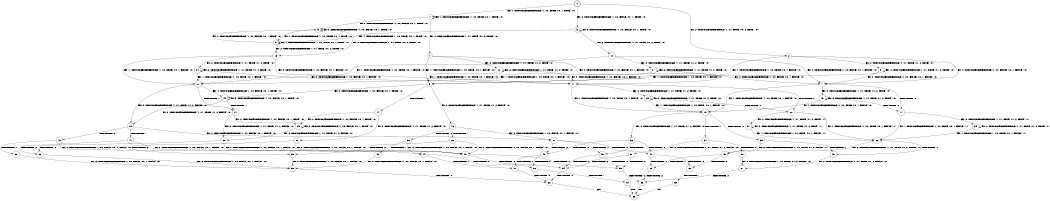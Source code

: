 digraph BCG {
size = "7, 10.5";
center = TRUE;
node [shape = circle];
0 [peripheries = 2];
0 -> 1 [label = "EX !1 !ATOMIC_EXCH_BRANCH (1, +0, TRUE, +0, 1, TRUE) !:0:"];
0 -> 2 [label = "EX !2 !ATOMIC_EXCH_BRANCH (1, +1, TRUE, +0, 2, TRUE) !:0:"];
0 -> 3 [label = "EX !0 !ATOMIC_EXCH_BRANCH (1, +0, FALSE, +0, 1, TRUE) !:0:"];
1 -> 4 [label = "EX !2 !ATOMIC_EXCH_BRANCH (1, +1, TRUE, +0, 2, TRUE) !:0:"];
1 -> 5 [label = "EX !0 !ATOMIC_EXCH_BRANCH (1, +0, FALSE, +0, 1, TRUE) !:0:"];
1 -> 1 [label = "EX !1 !ATOMIC_EXCH_BRANCH (1, +0, TRUE, +0, 1, TRUE) !:0:"];
2 -> 6 [label = "EX !1 !ATOMIC_EXCH_BRANCH (1, +0, TRUE, +0, 1, FALSE) !:0:"];
2 -> 7 [label = "EX !0 !ATOMIC_EXCH_BRANCH (1, +0, FALSE, +0, 1, FALSE) !:0:"];
2 -> 8 [label = "EX !2 !ATOMIC_EXCH_BRANCH (1, +1, TRUE, +1, 2, TRUE) !:0:"];
3 -> 9 [label = "EX !1 !ATOMIC_EXCH_BRANCH (1, +0, TRUE, +0, 1, TRUE) !:0:"];
3 -> 10 [label = "EX !2 !ATOMIC_EXCH_BRANCH (1, +1, TRUE, +0, 2, TRUE) !:0:"];
3 -> 3 [label = "EX !0 !ATOMIC_EXCH_BRANCH (1, +0, FALSE, +0, 1, TRUE) !:0:"];
4 -> 11 [label = "EX !0 !ATOMIC_EXCH_BRANCH (1, +0, FALSE, +0, 1, FALSE) !:0:"];
4 -> 12 [label = "EX !2 !ATOMIC_EXCH_BRANCH (1, +1, TRUE, +1, 2, TRUE) !:0:"];
4 -> 6 [label = "EX !1 !ATOMIC_EXCH_BRANCH (1, +0, TRUE, +0, 1, FALSE) !:0:"];
5 -> 13 [label = "EX !2 !ATOMIC_EXCH_BRANCH (1, +1, TRUE, +0, 2, TRUE) !:0:"];
5 -> 9 [label = "EX !1 !ATOMIC_EXCH_BRANCH (1, +0, TRUE, +0, 1, TRUE) !:0:"];
5 -> 5 [label = "EX !0 !ATOMIC_EXCH_BRANCH (1, +0, FALSE, +0, 1, TRUE) !:0:"];
6 -> 14 [label = "TERMINATE !1"];
6 -> 15 [label = "EX !0 !ATOMIC_EXCH_BRANCH (1, +0, FALSE, +0, 1, TRUE) !:0:"];
6 -> 16 [label = "EX !2 !ATOMIC_EXCH_BRANCH (1, +1, TRUE, +1, 2, FALSE) !:0:"];
7 -> 17 [label = "TERMINATE !0"];
7 -> 18 [label = "EX !1 !ATOMIC_EXCH_BRANCH (1, +0, TRUE, +0, 1, FALSE) !:0:"];
7 -> 19 [label = "EX !2 !ATOMIC_EXCH_BRANCH (1, +1, TRUE, +1, 2, TRUE) !:0:"];
8 -> 6 [label = "EX !1 !ATOMIC_EXCH_BRANCH (1, +0, TRUE, +0, 1, FALSE) !:0:"];
8 -> 7 [label = "EX !0 !ATOMIC_EXCH_BRANCH (1, +0, FALSE, +0, 1, FALSE) !:0:"];
8 -> 8 [label = "EX !2 !ATOMIC_EXCH_BRANCH (1, +1, TRUE, +1, 2, TRUE) !:0:"];
9 -> 13 [label = "EX !2 !ATOMIC_EXCH_BRANCH (1, +1, TRUE, +0, 2, TRUE) !:0:"];
9 -> 9 [label = "EX !1 !ATOMIC_EXCH_BRANCH (1, +0, TRUE, +0, 1, TRUE) !:0:"];
9 -> 5 [label = "EX !0 !ATOMIC_EXCH_BRANCH (1, +0, FALSE, +0, 1, TRUE) !:0:"];
10 -> 20 [label = "EX !1 !ATOMIC_EXCH_BRANCH (1, +0, TRUE, +0, 1, FALSE) !:0:"];
10 -> 21 [label = "EX !2 !ATOMIC_EXCH_BRANCH (1, +1, TRUE, +1, 2, TRUE) !:0:"];
10 -> 7 [label = "EX !0 !ATOMIC_EXCH_BRANCH (1, +0, FALSE, +0, 1, FALSE) !:0:"];
11 -> 22 [label = "TERMINATE !0"];
11 -> 23 [label = "EX !2 !ATOMIC_EXCH_BRANCH (1, +1, TRUE, +1, 2, TRUE) !:0:"];
11 -> 18 [label = "EX !1 !ATOMIC_EXCH_BRANCH (1, +0, TRUE, +0, 1, FALSE) !:0:"];
12 -> 11 [label = "EX !0 !ATOMIC_EXCH_BRANCH (1, +0, FALSE, +0, 1, FALSE) !:0:"];
12 -> 12 [label = "EX !2 !ATOMIC_EXCH_BRANCH (1, +1, TRUE, +1, 2, TRUE) !:0:"];
12 -> 6 [label = "EX !1 !ATOMIC_EXCH_BRANCH (1, +0, TRUE, +0, 1, FALSE) !:0:"];
13 -> 24 [label = "EX !2 !ATOMIC_EXCH_BRANCH (1, +1, TRUE, +1, 2, TRUE) !:0:"];
13 -> 20 [label = "EX !1 !ATOMIC_EXCH_BRANCH (1, +0, TRUE, +0, 1, FALSE) !:0:"];
13 -> 11 [label = "EX !0 !ATOMIC_EXCH_BRANCH (1, +0, FALSE, +0, 1, FALSE) !:0:"];
14 -> 25 [label = "EX !0 !ATOMIC_EXCH_BRANCH (1, +0, FALSE, +0, 1, TRUE) !:0:"];
14 -> 26 [label = "EX !2 !ATOMIC_EXCH_BRANCH (1, +1, TRUE, +1, 2, FALSE) !:0:"];
15 -> 27 [label = "TERMINATE !1"];
15 -> 28 [label = "EX !2 !ATOMIC_EXCH_BRANCH (1, +1, TRUE, +1, 2, FALSE) !:0:"];
15 -> 15 [label = "EX !0 !ATOMIC_EXCH_BRANCH (1, +0, FALSE, +0, 1, TRUE) !:0:"];
16 -> 29 [label = "TERMINATE !1"];
16 -> 30 [label = "TERMINATE !2"];
16 -> 31 [label = "EX !0 !ATOMIC_EXCH_BRANCH (1, +0, FALSE, +0, 1, FALSE) !:0:"];
17 -> 32 [label = "EX !1 !ATOMIC_EXCH_BRANCH (1, +0, TRUE, +0, 1, FALSE) !:1:"];
17 -> 33 [label = "EX !2 !ATOMIC_EXCH_BRANCH (1, +1, TRUE, +1, 2, TRUE) !:1:"];
18 -> 34 [label = "TERMINATE !1"];
18 -> 35 [label = "TERMINATE !0"];
18 -> 36 [label = "EX !2 !ATOMIC_EXCH_BRANCH (1, +1, TRUE, +1, 2, FALSE) !:0:"];
19 -> 17 [label = "TERMINATE !0"];
19 -> 18 [label = "EX !1 !ATOMIC_EXCH_BRANCH (1, +0, TRUE, +0, 1, FALSE) !:0:"];
19 -> 19 [label = "EX !2 !ATOMIC_EXCH_BRANCH (1, +1, TRUE, +1, 2, TRUE) !:0:"];
20 -> 27 [label = "TERMINATE !1"];
20 -> 28 [label = "EX !2 !ATOMIC_EXCH_BRANCH (1, +1, TRUE, +1, 2, FALSE) !:0:"];
20 -> 15 [label = "EX !0 !ATOMIC_EXCH_BRANCH (1, +0, FALSE, +0, 1, TRUE) !:0:"];
21 -> 20 [label = "EX !1 !ATOMIC_EXCH_BRANCH (1, +0, TRUE, +0, 1, FALSE) !:0:"];
21 -> 21 [label = "EX !2 !ATOMIC_EXCH_BRANCH (1, +1, TRUE, +1, 2, TRUE) !:0:"];
21 -> 7 [label = "EX !0 !ATOMIC_EXCH_BRANCH (1, +0, FALSE, +0, 1, FALSE) !:0:"];
22 -> 37 [label = "EX !2 !ATOMIC_EXCH_BRANCH (1, +1, TRUE, +1, 2, TRUE) !:1:"];
22 -> 32 [label = "EX !1 !ATOMIC_EXCH_BRANCH (1, +0, TRUE, +0, 1, FALSE) !:1:"];
23 -> 22 [label = "TERMINATE !0"];
23 -> 23 [label = "EX !2 !ATOMIC_EXCH_BRANCH (1, +1, TRUE, +1, 2, TRUE) !:0:"];
23 -> 18 [label = "EX !1 !ATOMIC_EXCH_BRANCH (1, +0, TRUE, +0, 1, FALSE) !:0:"];
24 -> 24 [label = "EX !2 !ATOMIC_EXCH_BRANCH (1, +1, TRUE, +1, 2, TRUE) !:0:"];
24 -> 20 [label = "EX !1 !ATOMIC_EXCH_BRANCH (1, +0, TRUE, +0, 1, FALSE) !:0:"];
24 -> 11 [label = "EX !0 !ATOMIC_EXCH_BRANCH (1, +0, FALSE, +0, 1, FALSE) !:0:"];
25 -> 38 [label = "EX !2 !ATOMIC_EXCH_BRANCH (1, +1, TRUE, +1, 2, FALSE) !:0:"];
25 -> 25 [label = "EX !0 !ATOMIC_EXCH_BRANCH (1, +0, FALSE, +0, 1, TRUE) !:0:"];
26 -> 39 [label = "TERMINATE !2"];
26 -> 40 [label = "EX !0 !ATOMIC_EXCH_BRANCH (1, +0, FALSE, +0, 1, FALSE) !:0:"];
27 -> 38 [label = "EX !2 !ATOMIC_EXCH_BRANCH (1, +1, TRUE, +1, 2, FALSE) !:0:"];
27 -> 25 [label = "EX !0 !ATOMIC_EXCH_BRANCH (1, +0, FALSE, +0, 1, TRUE) !:0:"];
28 -> 41 [label = "TERMINATE !1"];
28 -> 42 [label = "TERMINATE !2"];
28 -> 31 [label = "EX !0 !ATOMIC_EXCH_BRANCH (1, +0, FALSE, +0, 1, FALSE) !:0:"];
29 -> 39 [label = "TERMINATE !2"];
29 -> 40 [label = "EX !0 !ATOMIC_EXCH_BRANCH (1, +0, FALSE, +0, 1, FALSE) !:0:"];
30 -> 43 [label = "TERMINATE !1"];
30 -> 44 [label = "EX !0 !ATOMIC_EXCH_BRANCH (1, +0, FALSE, +0, 1, FALSE) !:0:"];
31 -> 45 [label = "TERMINATE !1"];
31 -> 46 [label = "TERMINATE !2"];
31 -> 47 [label = "TERMINATE !0"];
32 -> 48 [label = "TERMINATE !1"];
32 -> 49 [label = "EX !2 !ATOMIC_EXCH_BRANCH (1, +1, TRUE, +1, 2, FALSE) !:1:"];
33 -> 32 [label = "EX !1 !ATOMIC_EXCH_BRANCH (1, +0, TRUE, +0, 1, FALSE) !:1:"];
33 -> 33 [label = "EX !2 !ATOMIC_EXCH_BRANCH (1, +1, TRUE, +1, 2, TRUE) !:1:"];
34 -> 50 [label = "TERMINATE !0"];
34 -> 51 [label = "EX !2 !ATOMIC_EXCH_BRANCH (1, +1, TRUE, +1, 2, FALSE) !:0:"];
35 -> 48 [label = "TERMINATE !1"];
35 -> 49 [label = "EX !2 !ATOMIC_EXCH_BRANCH (1, +1, TRUE, +1, 2, FALSE) !:1:"];
36 -> 45 [label = "TERMINATE !1"];
36 -> 46 [label = "TERMINATE !2"];
36 -> 47 [label = "TERMINATE !0"];
37 -> 37 [label = "EX !2 !ATOMIC_EXCH_BRANCH (1, +1, TRUE, +1, 2, TRUE) !:1:"];
37 -> 32 [label = "EX !1 !ATOMIC_EXCH_BRANCH (1, +0, TRUE, +0, 1, FALSE) !:1:"];
38 -> 52 [label = "TERMINATE !2"];
38 -> 40 [label = "EX !0 !ATOMIC_EXCH_BRANCH (1, +0, FALSE, +0, 1, FALSE) !:0:"];
39 -> 53 [label = "EX !0 !ATOMIC_EXCH_BRANCH (1, +0, FALSE, +0, 1, FALSE) !:0:"];
40 -> 54 [label = "TERMINATE !2"];
40 -> 55 [label = "TERMINATE !0"];
41 -> 52 [label = "TERMINATE !2"];
41 -> 40 [label = "EX !0 !ATOMIC_EXCH_BRANCH (1, +0, FALSE, +0, 1, FALSE) !:0:"];
42 -> 56 [label = "TERMINATE !1"];
42 -> 44 [label = "EX !0 !ATOMIC_EXCH_BRANCH (1, +0, FALSE, +0, 1, FALSE) !:0:"];
43 -> 53 [label = "EX !0 !ATOMIC_EXCH_BRANCH (1, +0, FALSE, +0, 1, FALSE) !:0:"];
44 -> 57 [label = "TERMINATE !1"];
44 -> 58 [label = "TERMINATE !0"];
45 -> 54 [label = "TERMINATE !2"];
45 -> 55 [label = "TERMINATE !0"];
46 -> 57 [label = "TERMINATE !1"];
46 -> 58 [label = "TERMINATE !0"];
47 -> 59 [label = "TERMINATE !1"];
47 -> 60 [label = "TERMINATE !2"];
48 -> 61 [label = "EX !2 !ATOMIC_EXCH_BRANCH (1, +1, TRUE, +1, 2, FALSE) !:2:"];
49 -> 59 [label = "TERMINATE !1"];
49 -> 60 [label = "TERMINATE !2"];
50 -> 61 [label = "EX !2 !ATOMIC_EXCH_BRANCH (1, +1, TRUE, +1, 2, FALSE) !:2:"];
51 -> 54 [label = "TERMINATE !2"];
51 -> 55 [label = "TERMINATE !0"];
52 -> 53 [label = "EX !0 !ATOMIC_EXCH_BRANCH (1, +0, FALSE, +0, 1, FALSE) !:0:"];
53 -> 62 [label = "TERMINATE !0"];
54 -> 62 [label = "TERMINATE !0"];
55 -> 63 [label = "TERMINATE !2"];
56 -> 53 [label = "EX !0 !ATOMIC_EXCH_BRANCH (1, +0, FALSE, +0, 1, FALSE) !:0:"];
57 -> 62 [label = "TERMINATE !0"];
58 -> 64 [label = "TERMINATE !1"];
59 -> 63 [label = "TERMINATE !2"];
60 -> 65 [label = "TERMINATE !1"];
61 -> 63 [label = "TERMINATE !2"];
62 -> 66 [label = "exit"];
63 -> 66 [label = "exit"];
64 -> 66 [label = "exit"];
65 -> 66 [label = "exit"];
}

